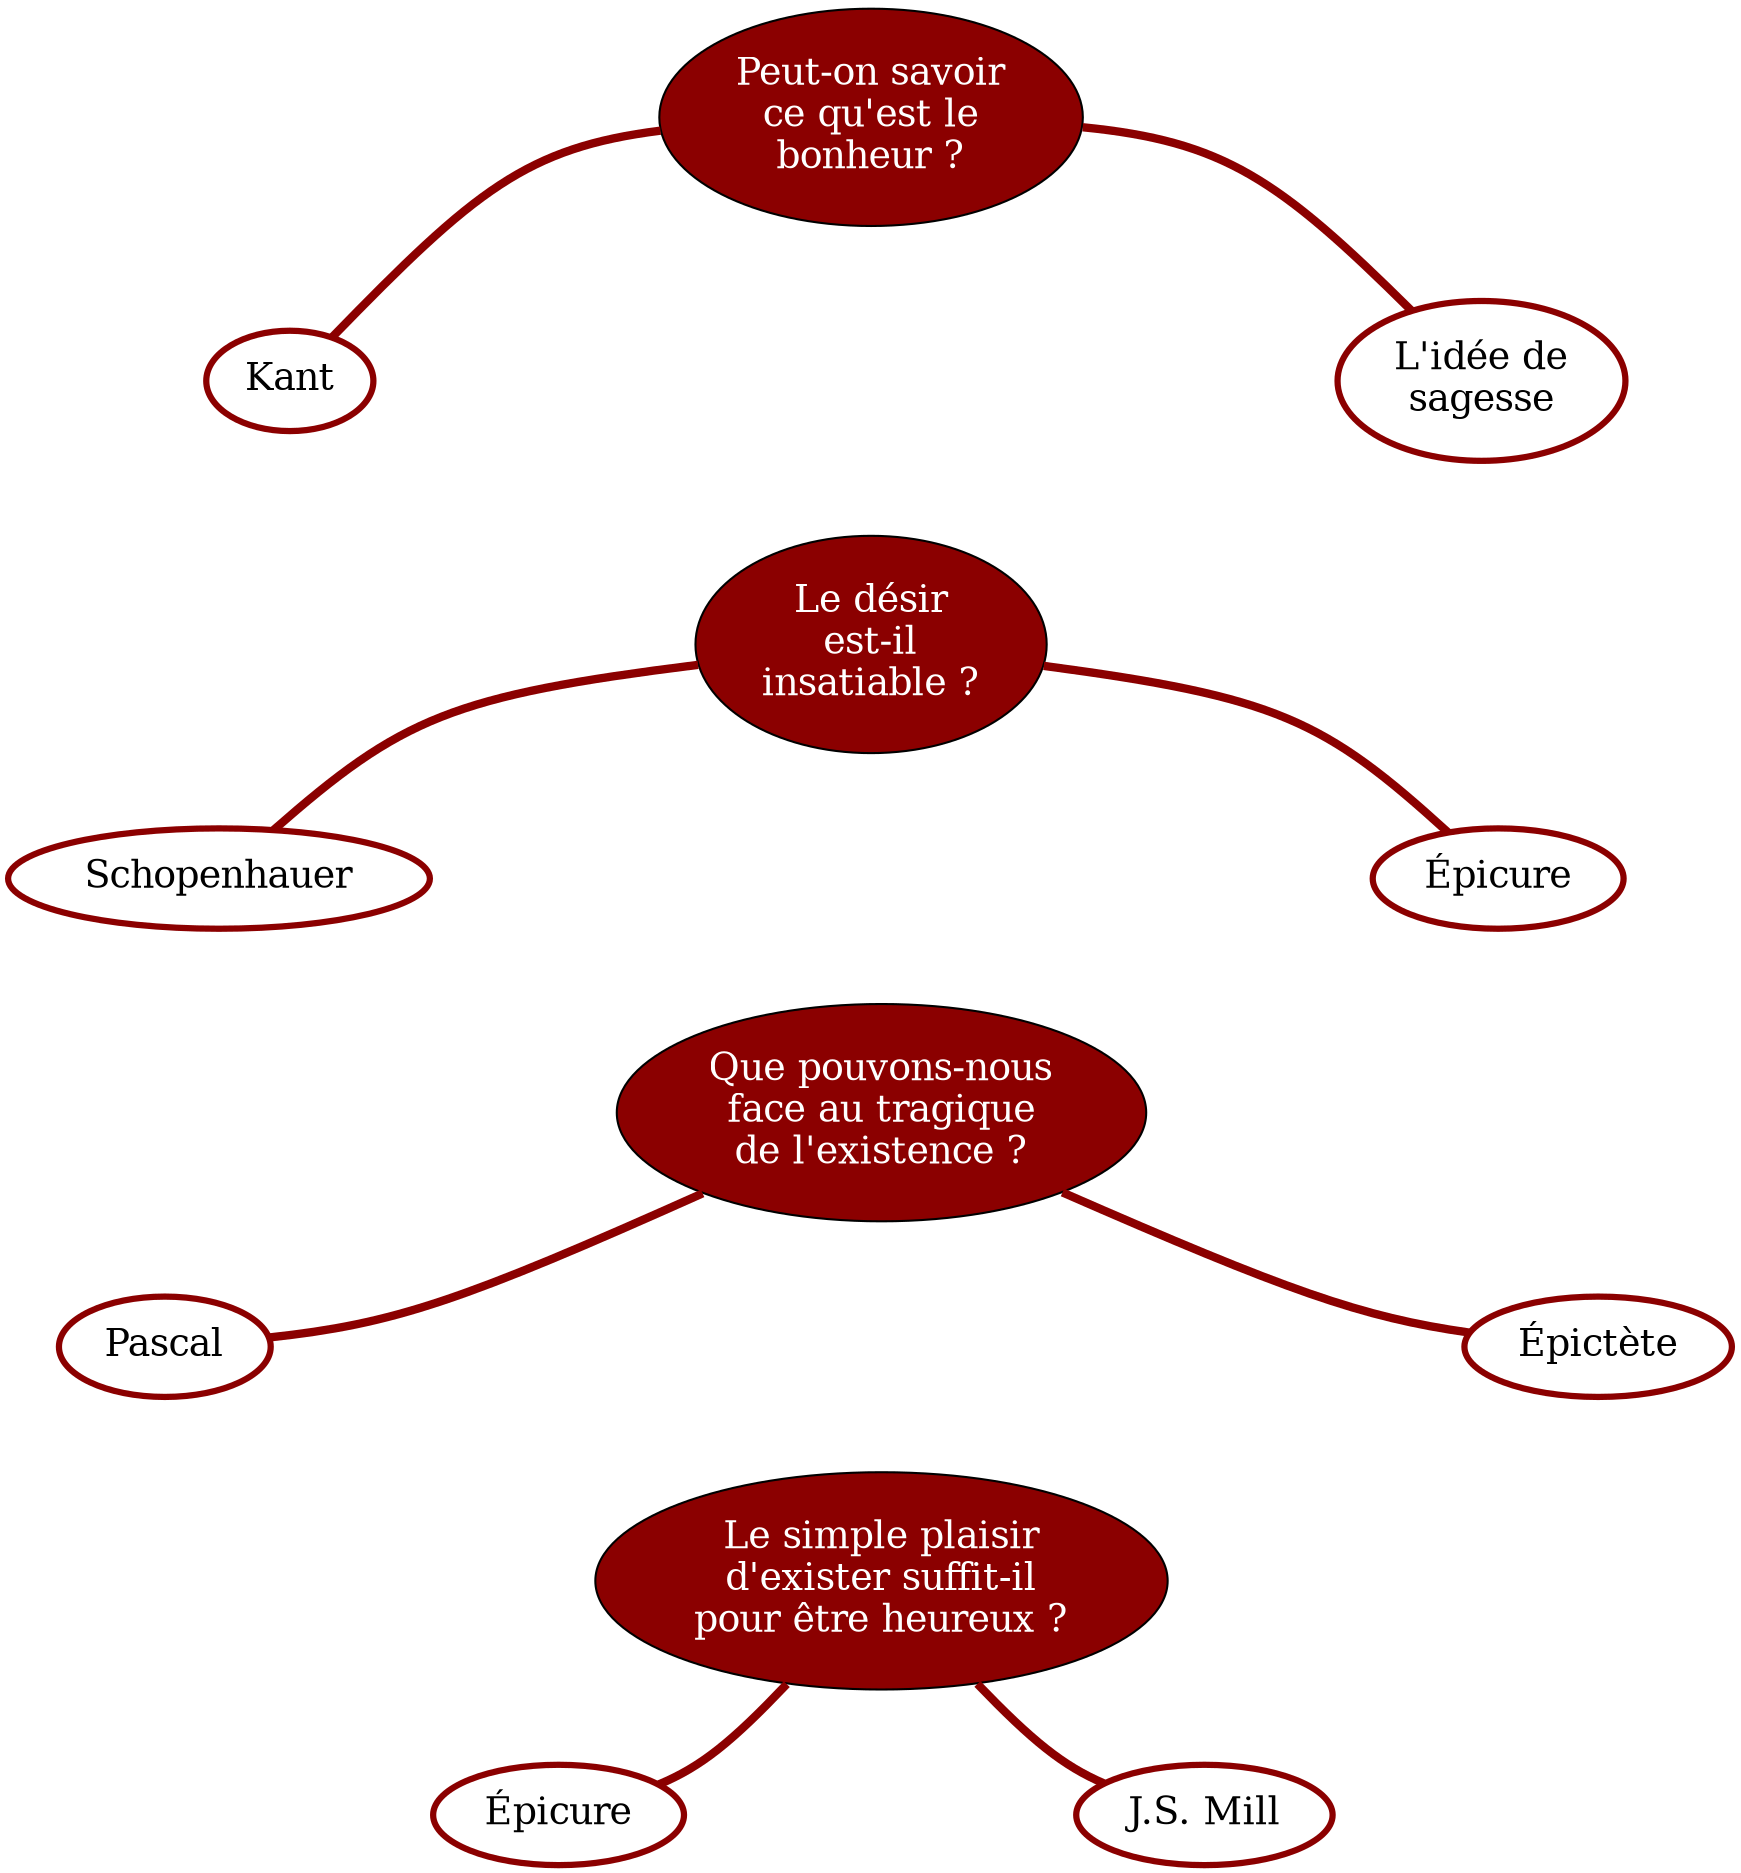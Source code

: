 digraph G {
splines=curved
nodesep=2
node[style="rounded, filled", shape=oval, margin=0.1, fillcolor=red4, penwidth=1, fontsize=18, fontcolor=white]
edge[style=invis]

a[label="Peut-on savoir
ce qu'est le
bonheur ?"]
b[label="Que pouvons-nous
face au tragique
de l'existence ?"]
c[label="Le désir
est-il
insatiable ?"]
d[label="Le simple plaisir
d'exister suffit-il
pour être heureux ?"]

a->c->b->d[minlen=2]

node[color=red4, fillcolor=white, fontcolor=black, penwidth=3]
edge[style="", color=red4, penwidth=4, arrowhead=none]
a->{a1,a2}
b->{b1,b2}
c->{c1,c2}
d->{d1,d2}

{rank=same
a1,a2}

a1->c1->b1->d1[style=invis]
a2->c2->b2->d2[style=invis]

a1[label="Kant"]
a2[label="L'idée de
sagesse"]
b1[label="Pascal"]
b2[label="Épictète"]
c1[label="Schopenhauer"]
c2[label="Épicure"]
d1[label="Épicure"]
d2[label="J.S. Mill"]



}